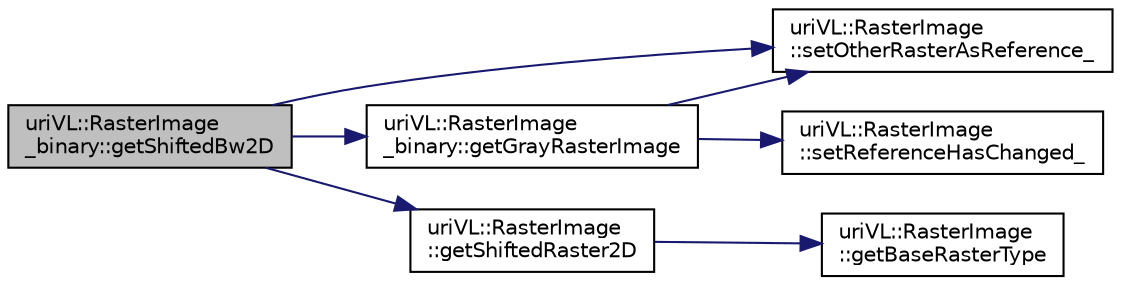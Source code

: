 digraph "uriVL::RasterImage_binary::getShiftedBw2D"
{
  edge [fontname="Helvetica",fontsize="10",labelfontname="Helvetica",labelfontsize="10"];
  node [fontname="Helvetica",fontsize="10",shape=record];
  rankdir="LR";
  Node1 [label="uriVL::RasterImage\l_binary::getShiftedBw2D",height=0.2,width=0.4,color="black", fillcolor="grey75", style="filled", fontcolor="black"];
  Node1 -> Node2 [color="midnightblue",fontsize="10",style="solid",fontname="Helvetica"];
  Node2 [label="uriVL::RasterImage\l_binary::getGrayRasterImage",height=0.2,width=0.4,color="black", fillcolor="white", style="filled",URL="$classuriVL_1_1RasterImage__binary.html#acf578688884e06b76440ce5e968c3dd6",tooltip="Returns the gray-level form of this image. "];
  Node2 -> Node3 [color="midnightblue",fontsize="10",style="solid",fontname="Helvetica"];
  Node3 [label="uriVL::RasterImage\l::setOtherRasterAsReference_",height=0.2,width=0.4,color="black", fillcolor="white", style="filled",URL="$classuriVL_1_1RasterImage.html#a12b85f0f0e80ca9f692797538111af70",tooltip="Called by a subclass that provides another type of raster (for example, RasterImage_binary), when that other raster becomes the reference. "];
  Node2 -> Node4 [color="midnightblue",fontsize="10",style="solid",fontname="Helvetica"];
  Node4 [label="uriVL::RasterImage\l::setReferenceHasChanged_",height=0.2,width=0.4,color="black", fillcolor="white", style="filled",URL="$classuriVL_1_1RasterImage.html#a6c62baac612cff6df7be87dce2dfc5fb",tooltip="To be called by a child class that has modified the graphworld or one of the secondary rasters..."];
  Node1 -> Node5 [color="midnightblue",fontsize="10",style="solid",fontname="Helvetica"];
  Node5 [label="uriVL::RasterImage\l::getShiftedRaster2D",height=0.2,width=0.4,color="black", fillcolor="white", style="filled",URL="$classuriVL_1_1RasterImage.html#afb1e270b389600fc0784f6c746d76ce4",tooltip="Returns the shifted base raster as a read-only 2D array. "];
  Node5 -> Node6 [color="midnightblue",fontsize="10",style="solid",fontname="Helvetica"];
  Node6 [label="uriVL::RasterImage\l::getBaseRasterType",height=0.2,width=0.4,color="black", fillcolor="white", style="filled",URL="$classuriVL_1_1RasterImage.html#a68815937f6a787e4541a33b108198baf",tooltip="Returns the image&#39;s base raster type. "];
  Node1 -> Node3 [color="midnightblue",fontsize="10",style="solid",fontname="Helvetica"];
}
